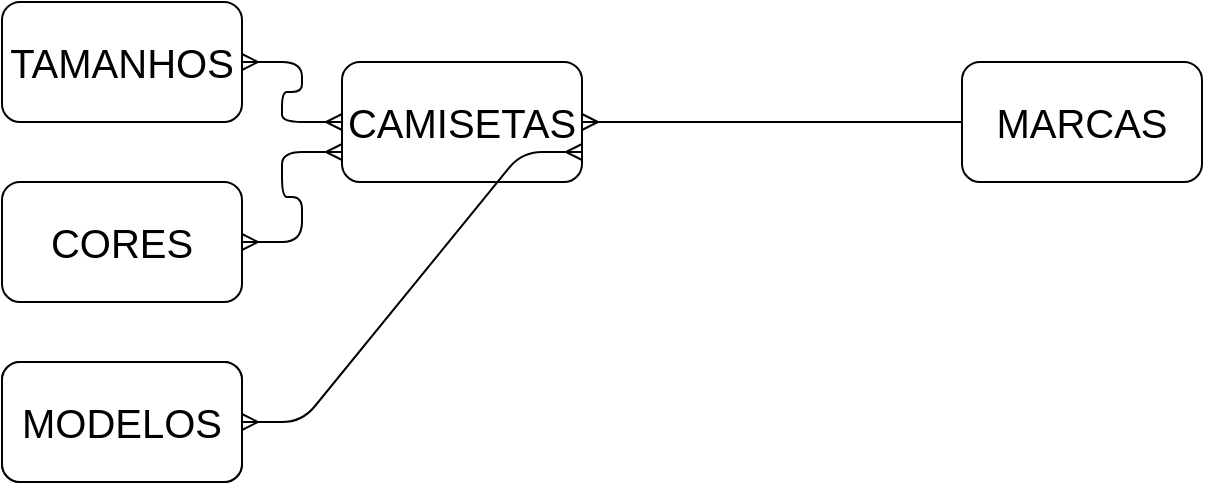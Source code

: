 <mxfile version="10.9.5" type="device"><diagram id="anFtOPGBEB8hl0-l1jyH" name="CONCEITUAL"><mxGraphModel dx="1916" dy="1908" grid="1" gridSize="10" guides="1" tooltips="1" connect="1" arrows="1" fold="1" page="1" pageScale="1" pageWidth="827" pageHeight="1169" math="0" shadow="0"><root><mxCell id="0"/><mxCell id="1" parent="0"/><mxCell id="H0kqvzPk51Vsx1iDn0Ze-1" value="" style="rounded=1;whiteSpace=wrap;html=1;" parent="1" vertex="1"><mxGeometry x="140" y="-390" width="120" height="60" as="geometry"/></mxCell><mxCell id="H0kqvzPk51Vsx1iDn0Ze-2" value="CAMISETAS" style="text;html=1;strokeColor=none;fillColor=none;align=center;verticalAlign=middle;whiteSpace=wrap;rounded=0;fontSize=20;" parent="1" vertex="1"><mxGeometry x="140" y="-390" width="120" height="60" as="geometry"/></mxCell><mxCell id="H0kqvzPk51Vsx1iDn0Ze-3" value="" style="rounded=1;whiteSpace=wrap;html=1;fontSize=20;" parent="1" vertex="1"><mxGeometry x="450" y="-390" width="120" height="60" as="geometry"/></mxCell><mxCell id="H0kqvzPk51Vsx1iDn0Ze-4" value="MARCAS" style="text;html=1;strokeColor=none;fillColor=none;align=center;verticalAlign=middle;whiteSpace=wrap;rounded=0;fontSize=20;" parent="1" vertex="1"><mxGeometry x="450" y="-390" width="120" height="60" as="geometry"/></mxCell><mxCell id="H0kqvzPk51Vsx1iDn0Ze-5" value="CORES" style="rounded=1;whiteSpace=wrap;html=1;fontSize=20;" parent="1" vertex="1"><mxGeometry x="-30" y="-330" width="120" height="60" as="geometry"/></mxCell><mxCell id="H0kqvzPk51Vsx1iDn0Ze-7" value="TAMANHOS" style="rounded=1;whiteSpace=wrap;html=1;fontSize=20;" parent="1" vertex="1"><mxGeometry x="-30" y="-420" width="120" height="60" as="geometry"/></mxCell><mxCell id="H0kqvzPk51Vsx1iDn0Ze-8" value="" style="edgeStyle=entityRelationEdgeStyle;fontSize=12;html=1;endArrow=ERmany;" parent="1" source="H0kqvzPk51Vsx1iDn0Ze-4" target="H0kqvzPk51Vsx1iDn0Ze-2" edge="1"><mxGeometry width="100" height="100" relative="1" as="geometry"><mxPoint x="140" as="sourcePoint"/><mxPoint x="240" y="-100" as="targetPoint"/></mxGeometry></mxCell><mxCell id="H0kqvzPk51Vsx1iDn0Ze-9" value="" style="edgeStyle=entityRelationEdgeStyle;fontSize=12;html=1;endArrow=ERmany;startArrow=ERmany;entryX=0;entryY=0.5;entryDx=0;entryDy=0;exitX=1;exitY=0.5;exitDx=0;exitDy=0;" parent="1" source="H0kqvzPk51Vsx1iDn0Ze-7" target="H0kqvzPk51Vsx1iDn0Ze-2" edge="1"><mxGeometry width="100" height="100" relative="1" as="geometry"><mxPoint x="-30" y="-120" as="sourcePoint"/><mxPoint x="70" y="-220" as="targetPoint"/></mxGeometry></mxCell><mxCell id="H0kqvzPk51Vsx1iDn0Ze-12" value="" style="edgeStyle=entityRelationEdgeStyle;fontSize=12;html=1;endArrow=ERmany;startArrow=ERmany;entryX=0;entryY=0.75;entryDx=0;entryDy=0;exitX=1;exitY=0.5;exitDx=0;exitDy=0;" parent="1" source="H0kqvzPk51Vsx1iDn0Ze-5" target="H0kqvzPk51Vsx1iDn0Ze-2" edge="1"><mxGeometry width="100" height="100" relative="1" as="geometry"><mxPoint x="-30" y="-40" as="sourcePoint"/><mxPoint x="70" y="-140" as="targetPoint"/></mxGeometry></mxCell><mxCell id="H0kqvzPk51Vsx1iDn0Ze-14" value="" style="rounded=1;whiteSpace=wrap;html=1;fontSize=20;" parent="1" vertex="1"><mxGeometry x="-30" y="-240" width="120" height="60" as="geometry"/></mxCell><mxCell id="H0kqvzPk51Vsx1iDn0Ze-15" value="MODELOS" style="rounded=1;whiteSpace=wrap;html=1;fontSize=20;" parent="1" vertex="1"><mxGeometry x="-30" y="-240" width="120" height="60" as="geometry"/></mxCell><mxCell id="H0kqvzPk51Vsx1iDn0Ze-16" value="" style="edgeStyle=entityRelationEdgeStyle;fontSize=12;html=1;endArrow=ERmany;startArrow=ERmany;exitX=1;exitY=0.75;exitDx=0;exitDy=0;" parent="1" source="H0kqvzPk51Vsx1iDn0Ze-2" target="H0kqvzPk51Vsx1iDn0Ze-15" edge="1"><mxGeometry width="100" height="100" relative="1" as="geometry"><mxPoint x="-30" y="-60" as="sourcePoint"/><mxPoint x="290" y="-153" as="targetPoint"/></mxGeometry></mxCell></root></mxGraphModel></diagram><diagram id="MLRZ9En1aPTzZXsuSNQW" name="LÓGICO"><mxGraphModel dx="926" dy="628" grid="1" gridSize="10" guides="1" tooltips="1" connect="1" arrows="1" fold="1" page="1" pageScale="1" pageWidth="827" pageHeight="1169" math="0" shadow="0"><root><mxCell id="xiapXRa2pnl5oZrHlxv9-0"/><mxCell id="xiapXRa2pnl5oZrHlxv9-1" parent="xiapXRa2pnl5oZrHlxv9-0"/><mxCell id="xiapXRa2pnl5oZrHlxv9-2" value="Marcas" style="swimlane;fontStyle=0;childLayout=stackLayout;horizontal=1;startSize=26;fillColor=#e0e0e0;horizontalStack=0;resizeParent=1;resizeParentMax=0;resizeLast=0;collapsible=1;marginBottom=0;swimlaneFillColor=#ffffff;align=center;fontSize=14;" vertex="1" parent="xiapXRa2pnl5oZrHlxv9-1"><mxGeometry x="128" y="70" width="160" height="86" as="geometry"/></mxCell><mxCell id="xiapXRa2pnl5oZrHlxv9-3" value="IdMarca: Int" style="shape=partialRectangle;top=0;left=0;right=0;bottom=0;align=left;verticalAlign=middle;fillColor=none;spacingLeft=60;spacingRight=4;overflow=hidden;rotatable=0;points=[[0,0.5],[1,0.5]];portConstraint=eastwest;dropTarget=0;fontStyle=5;fontSize=12;" vertex="1" parent="xiapXRa2pnl5oZrHlxv9-2"><mxGeometry y="26" width="160" height="30" as="geometry"/></mxCell><mxCell id="xiapXRa2pnl5oZrHlxv9-4" value="PK" style="shape=partialRectangle;fontStyle=1;top=0;left=0;bottom=0;fillColor=none;align=left;verticalAlign=middle;spacingLeft=4;spacingRight=4;overflow=hidden;rotatable=0;points=[];portConstraint=eastwest;part=1;fontSize=12;" vertex="1" connectable="0" parent="xiapXRa2pnl5oZrHlxv9-3"><mxGeometry width="56" height="30" as="geometry"/></mxCell><mxCell id="xiapXRa2pnl5oZrHlxv9-5" value="Marca: String" style="shape=partialRectangle;top=0;left=0;right=0;bottom=1;align=left;verticalAlign=middle;fillColor=none;spacingLeft=60;spacingRight=4;overflow=hidden;rotatable=0;points=[[0,0.5],[1,0.5]];portConstraint=eastwest;dropTarget=0;fontStyle=5;fontSize=12;" vertex="1" parent="xiapXRa2pnl5oZrHlxv9-2"><mxGeometry y="56" width="160" height="30" as="geometry"/></mxCell><mxCell id="xiapXRa2pnl5oZrHlxv9-6" value="PK" style="shape=partialRectangle;fontStyle=1;top=0;left=0;bottom=0;fillColor=none;align=left;verticalAlign=middle;spacingLeft=4;spacingRight=4;overflow=hidden;rotatable=0;points=[];portConstraint=eastwest;part=1;fontSize=12;" vertex="1" connectable="0" parent="xiapXRa2pnl5oZrHlxv9-5"><mxGeometry width="56" height="30" as="geometry"/></mxCell><mxCell id="xiapXRa2pnl5oZrHlxv9-9" value="Tamanhos" style="swimlane;fontStyle=0;childLayout=stackLayout;horizontal=1;startSize=26;fillColor=#e0e0e0;horizontalStack=0;resizeParent=1;resizeParentMax=0;resizeLast=0;collapsible=1;marginBottom=0;swimlaneFillColor=#ffffff;align=center;fontSize=14;" vertex="1" parent="xiapXRa2pnl5oZrHlxv9-1"><mxGeometry x="370" y="70" width="160" height="86" as="geometry"/></mxCell><mxCell id="xiapXRa2pnl5oZrHlxv9-10" value="IdTamanho: Int" style="shape=partialRectangle;top=0;left=0;right=0;bottom=0;align=left;verticalAlign=middle;fillColor=none;spacingLeft=60;spacingRight=4;overflow=hidden;rotatable=0;points=[[0,0.5],[1,0.5]];portConstraint=eastwest;dropTarget=0;fontStyle=5;fontSize=12;" vertex="1" parent="xiapXRa2pnl5oZrHlxv9-9"><mxGeometry y="26" width="160" height="30" as="geometry"/></mxCell><mxCell id="xiapXRa2pnl5oZrHlxv9-11" value="PK" style="shape=partialRectangle;fontStyle=1;top=0;left=0;bottom=0;fillColor=none;align=left;verticalAlign=middle;spacingLeft=4;spacingRight=4;overflow=hidden;rotatable=0;points=[];portConstraint=eastwest;part=1;fontSize=12;" vertex="1" connectable="0" parent="xiapXRa2pnl5oZrHlxv9-10"><mxGeometry width="56" height="30" as="geometry"/></mxCell><mxCell id="xiapXRa2pnl5oZrHlxv9-12" value="Tamanho: String" style="shape=partialRectangle;top=0;left=0;right=0;bottom=1;align=left;verticalAlign=middle;fillColor=none;spacingLeft=60;spacingRight=4;overflow=hidden;rotatable=0;points=[[0,0.5],[1,0.5]];portConstraint=eastwest;dropTarget=0;fontStyle=5;fontSize=12;" vertex="1" parent="xiapXRa2pnl5oZrHlxv9-9"><mxGeometry y="56" width="160" height="30" as="geometry"/></mxCell><mxCell id="xiapXRa2pnl5oZrHlxv9-13" value="PK" style="shape=partialRectangle;fontStyle=1;top=0;left=0;bottom=0;fillColor=none;align=left;verticalAlign=middle;spacingLeft=4;spacingRight=4;overflow=hidden;rotatable=0;points=[];portConstraint=eastwest;part=1;fontSize=12;" vertex="1" connectable="0" parent="xiapXRa2pnl5oZrHlxv9-12"><mxGeometry width="56" height="30" as="geometry"/></mxCell><mxCell id="xiapXRa2pnl5oZrHlxv9-16" value="Cores" style="swimlane;fontStyle=0;childLayout=stackLayout;horizontal=1;startSize=26;fillColor=#e0e0e0;horizontalStack=0;resizeParent=1;resizeParentMax=0;resizeLast=0;collapsible=1;marginBottom=0;swimlaneFillColor=#ffffff;align=center;fontSize=14;" vertex="1" parent="xiapXRa2pnl5oZrHlxv9-1"><mxGeometry x="128" y="190" width="160" height="86" as="geometry"/></mxCell><mxCell id="xiapXRa2pnl5oZrHlxv9-17" value="IdCor: Int" style="shape=partialRectangle;top=0;left=0;right=0;bottom=0;align=left;verticalAlign=middle;fillColor=none;spacingLeft=60;spacingRight=4;overflow=hidden;rotatable=0;points=[[0,0.5],[1,0.5]];portConstraint=eastwest;dropTarget=0;fontStyle=5;fontSize=12;" vertex="1" parent="xiapXRa2pnl5oZrHlxv9-16"><mxGeometry y="26" width="160" height="30" as="geometry"/></mxCell><mxCell id="xiapXRa2pnl5oZrHlxv9-18" value="PK" style="shape=partialRectangle;fontStyle=1;top=0;left=0;bottom=0;fillColor=none;align=left;verticalAlign=middle;spacingLeft=4;spacingRight=4;overflow=hidden;rotatable=0;points=[];portConstraint=eastwest;part=1;fontSize=12;" vertex="1" connectable="0" parent="xiapXRa2pnl5oZrHlxv9-17"><mxGeometry width="56" height="30" as="geometry"/></mxCell><mxCell id="xiapXRa2pnl5oZrHlxv9-19" value="Cor: String" style="shape=partialRectangle;top=0;left=0;right=0;bottom=1;align=left;verticalAlign=middle;fillColor=none;spacingLeft=60;spacingRight=4;overflow=hidden;rotatable=0;points=[[0,0.5],[1,0.5]];portConstraint=eastwest;dropTarget=0;fontStyle=5;fontSize=12;" vertex="1" parent="xiapXRa2pnl5oZrHlxv9-16"><mxGeometry y="56" width="160" height="30" as="geometry"/></mxCell><mxCell id="xiapXRa2pnl5oZrHlxv9-20" value="PK" style="shape=partialRectangle;fontStyle=1;top=0;left=0;bottom=0;fillColor=none;align=left;verticalAlign=middle;spacingLeft=4;spacingRight=4;overflow=hidden;rotatable=0;points=[];portConstraint=eastwest;part=1;fontSize=12;" vertex="1" connectable="0" parent="xiapXRa2pnl5oZrHlxv9-19"><mxGeometry width="56" height="30" as="geometry"/></mxCell><mxCell id="xiapXRa2pnl5oZrHlxv9-28" value="Camisa_Cor" style="swimlane;fontStyle=0;childLayout=stackLayout;horizontal=1;startSize=26;fillColor=#e0e0e0;horizontalStack=0;resizeParent=1;resizeParentMax=0;resizeLast=0;collapsible=1;marginBottom=0;swimlaneFillColor=#ffffff;align=center;fontSize=14;" vertex="1" parent="xiapXRa2pnl5oZrHlxv9-1"><mxGeometry x="128" y="336" width="160" height="86" as="geometry"/></mxCell><mxCell id="xiapXRa2pnl5oZrHlxv9-29" value="IdCor: Int" style="shape=partialRectangle;top=0;left=0;right=0;bottom=0;align=left;verticalAlign=middle;fillColor=none;spacingLeft=60;spacingRight=4;overflow=hidden;rotatable=0;points=[[0,0.5],[1,0.5]];portConstraint=eastwest;dropTarget=0;fontStyle=5;fontSize=12;" vertex="1" parent="xiapXRa2pnl5oZrHlxv9-28"><mxGeometry y="26" width="160" height="30" as="geometry"/></mxCell><mxCell id="xiapXRa2pnl5oZrHlxv9-30" value="FK" style="shape=partialRectangle;fontStyle=1;top=0;left=0;bottom=0;fillColor=none;align=left;verticalAlign=middle;spacingLeft=4;spacingRight=4;overflow=hidden;rotatable=0;points=[];portConstraint=eastwest;part=1;fontSize=12;" vertex="1" connectable="0" parent="xiapXRa2pnl5oZrHlxv9-29"><mxGeometry width="56" height="30" as="geometry"/></mxCell><mxCell id="xiapXRa2pnl5oZrHlxv9-31" value="IdCamisa: Int" style="shape=partialRectangle;top=0;left=0;right=0;bottom=1;align=left;verticalAlign=middle;fillColor=none;spacingLeft=60;spacingRight=4;overflow=hidden;rotatable=0;points=[[0,0.5],[1,0.5]];portConstraint=eastwest;dropTarget=0;fontStyle=5;fontSize=12;" vertex="1" parent="xiapXRa2pnl5oZrHlxv9-28"><mxGeometry y="56" width="160" height="30" as="geometry"/></mxCell><mxCell id="xiapXRa2pnl5oZrHlxv9-32" value="FK" style="shape=partialRectangle;fontStyle=1;top=0;left=0;bottom=0;fillColor=none;align=left;verticalAlign=middle;spacingLeft=4;spacingRight=4;overflow=hidden;rotatable=0;points=[];portConstraint=eastwest;part=1;fontSize=12;" vertex="1" connectable="0" parent="xiapXRa2pnl5oZrHlxv9-31"><mxGeometry width="56" height="30" as="geometry"/></mxCell><mxCell id="xiapXRa2pnl5oZrHlxv9-35" value="Camisa_Tamanho" style="swimlane;fontStyle=0;childLayout=stackLayout;horizontal=1;startSize=26;fillColor=#e0e0e0;horizontalStack=0;resizeParent=1;resizeParentMax=0;resizeLast=0;collapsible=1;marginBottom=0;swimlaneFillColor=#ffffff;align=center;fontSize=14;" vertex="1" parent="xiapXRa2pnl5oZrHlxv9-1"><mxGeometry x="346" y="334" width="160" height="86" as="geometry"/></mxCell><mxCell id="xiapXRa2pnl5oZrHlxv9-36" value="IdTamanho" style="shape=partialRectangle;top=0;left=0;right=0;bottom=0;align=left;verticalAlign=middle;fillColor=none;spacingLeft=60;spacingRight=4;overflow=hidden;rotatable=0;points=[[0,0.5],[1,0.5]];portConstraint=eastwest;dropTarget=0;fontStyle=5;fontSize=12;" vertex="1" parent="xiapXRa2pnl5oZrHlxv9-35"><mxGeometry y="26" width="160" height="30" as="geometry"/></mxCell><mxCell id="xiapXRa2pnl5oZrHlxv9-37" value="FK" style="shape=partialRectangle;fontStyle=1;top=0;left=0;bottom=0;fillColor=none;align=left;verticalAlign=middle;spacingLeft=4;spacingRight=4;overflow=hidden;rotatable=0;points=[];portConstraint=eastwest;part=1;fontSize=12;" vertex="1" connectable="0" parent="xiapXRa2pnl5oZrHlxv9-36"><mxGeometry width="56" height="30" as="geometry"/></mxCell><mxCell id="xiapXRa2pnl5oZrHlxv9-38" value="IdCamisa: Int" style="shape=partialRectangle;top=0;left=0;right=0;bottom=1;align=left;verticalAlign=middle;fillColor=none;spacingLeft=60;spacingRight=4;overflow=hidden;rotatable=0;points=[[0,0.5],[1,0.5]];portConstraint=eastwest;dropTarget=0;fontStyle=5;fontSize=12;" vertex="1" parent="xiapXRa2pnl5oZrHlxv9-35"><mxGeometry y="56" width="160" height="30" as="geometry"/></mxCell><mxCell id="xiapXRa2pnl5oZrHlxv9-39" value="FK" style="shape=partialRectangle;fontStyle=1;top=0;left=0;bottom=0;fillColor=none;align=left;verticalAlign=middle;spacingLeft=4;spacingRight=4;overflow=hidden;rotatable=0;points=[];portConstraint=eastwest;part=1;fontSize=12;" vertex="1" connectable="0" parent="xiapXRa2pnl5oZrHlxv9-38"><mxGeometry width="56" height="30" as="geometry"/></mxCell><mxCell id="xiapXRa2pnl5oZrHlxv9-51" value="Camisas" style="swimlane;fontStyle=0;childLayout=stackLayout;horizontal=1;startSize=26;fillColor=#e0e0e0;horizontalStack=0;resizeParent=1;resizeParentMax=0;resizeLast=0;collapsible=1;marginBottom=0;swimlaneFillColor=#ffffff;align=center;fontSize=14;" vertex="1" parent="xiapXRa2pnl5oZrHlxv9-1"><mxGeometry x="550" y="175" width="160" height="112" as="geometry"/></mxCell><mxCell id="xiapXRa2pnl5oZrHlxv9-52" value="IdCamisa: Int" style="shape=partialRectangle;top=0;left=0;right=0;bottom=0;align=left;verticalAlign=middle;fillColor=none;spacingLeft=60;spacingRight=4;overflow=hidden;rotatable=0;points=[[0,0.5],[1,0.5]];portConstraint=eastwest;dropTarget=0;fontStyle=5;fontSize=12;" vertex="1" parent="xiapXRa2pnl5oZrHlxv9-51"><mxGeometry y="26" width="160" height="30" as="geometry"/></mxCell><mxCell id="xiapXRa2pnl5oZrHlxv9-53" value="PK" style="shape=partialRectangle;fontStyle=1;top=0;left=0;bottom=0;fillColor=none;align=left;verticalAlign=middle;spacingLeft=4;spacingRight=4;overflow=hidden;rotatable=0;points=[];portConstraint=eastwest;part=1;fontSize=12;" vertex="1" connectable="0" parent="xiapXRa2pnl5oZrHlxv9-52"><mxGeometry width="56" height="30" as="geometry"/></mxCell><mxCell id="xiapXRa2pnl5oZrHlxv9-54" value="IdMarca: Int" style="shape=partialRectangle;top=0;left=0;right=0;bottom=1;align=left;verticalAlign=middle;fillColor=none;spacingLeft=60;spacingRight=4;overflow=hidden;rotatable=0;points=[[0,0.5],[1,0.5]];portConstraint=eastwest;dropTarget=0;fontStyle=5;fontSize=12;" vertex="1" parent="xiapXRa2pnl5oZrHlxv9-51"><mxGeometry y="56" width="160" height="30" as="geometry"/></mxCell><mxCell id="xiapXRa2pnl5oZrHlxv9-55" value="FK" style="shape=partialRectangle;fontStyle=1;top=0;left=0;bottom=0;fillColor=none;align=left;verticalAlign=middle;spacingLeft=4;spacingRight=4;overflow=hidden;rotatable=0;points=[];portConstraint=eastwest;part=1;fontSize=12;" vertex="1" connectable="0" parent="xiapXRa2pnl5oZrHlxv9-54"><mxGeometry width="56" height="30" as="geometry"/></mxCell><mxCell id="xiapXRa2pnl5oZrHlxv9-56" value="IdModelo" style="shape=partialRectangle;top=0;left=0;right=0;bottom=0;align=left;verticalAlign=top;fillColor=none;spacingLeft=60;spacingRight=4;overflow=hidden;rotatable=0;points=[[0,0.5],[1,0.5]];portConstraint=eastwest;dropTarget=0;fontSize=12;" vertex="1" parent="xiapXRa2pnl5oZrHlxv9-51"><mxGeometry y="86" width="160" height="26" as="geometry"/></mxCell><mxCell id="xiapXRa2pnl5oZrHlxv9-57" value="FK" style="shape=partialRectangle;top=0;left=0;bottom=0;fillColor=none;align=left;verticalAlign=top;spacingLeft=4;spacingRight=4;overflow=hidden;rotatable=0;points=[];portConstraint=eastwest;part=1;fontSize=12;" vertex="1" connectable="0" parent="xiapXRa2pnl5oZrHlxv9-56"><mxGeometry width="56" height="26" as="geometry"/></mxCell><mxCell id="xiapXRa2pnl5oZrHlxv9-58" value="Modelos" style="swimlane;fontStyle=0;childLayout=stackLayout;horizontal=1;startSize=26;fillColor=#e0e0e0;horizontalStack=0;resizeParent=1;resizeParentMax=0;resizeLast=0;collapsible=1;marginBottom=0;swimlaneFillColor=#ffffff;align=center;fontSize=14;" vertex="1" parent="xiapXRa2pnl5oZrHlxv9-1"><mxGeometry x="578" y="407" width="160" height="86" as="geometry"/></mxCell><mxCell id="xiapXRa2pnl5oZrHlxv9-59" value="IdModelo: Int" style="shape=partialRectangle;top=0;left=0;right=0;bottom=0;align=left;verticalAlign=middle;fillColor=none;spacingLeft=60;spacingRight=4;overflow=hidden;rotatable=0;points=[[0,0.5],[1,0.5]];portConstraint=eastwest;dropTarget=0;fontStyle=5;fontSize=12;" vertex="1" parent="xiapXRa2pnl5oZrHlxv9-58"><mxGeometry y="26" width="160" height="30" as="geometry"/></mxCell><mxCell id="xiapXRa2pnl5oZrHlxv9-60" value="PK" style="shape=partialRectangle;fontStyle=1;top=0;left=0;bottom=0;fillColor=none;align=left;verticalAlign=middle;spacingLeft=4;spacingRight=4;overflow=hidden;rotatable=0;points=[];portConstraint=eastwest;part=1;fontSize=12;" vertex="1" connectable="0" parent="xiapXRa2pnl5oZrHlxv9-59"><mxGeometry width="56" height="30" as="geometry"/></mxCell><mxCell id="xiapXRa2pnl5oZrHlxv9-61" value="Modelo: String" style="shape=partialRectangle;top=0;left=0;right=0;bottom=1;align=left;verticalAlign=middle;fillColor=none;spacingLeft=60;spacingRight=4;overflow=hidden;rotatable=0;points=[[0,0.5],[1,0.5]];portConstraint=eastwest;dropTarget=0;fontStyle=5;fontSize=12;" vertex="1" parent="xiapXRa2pnl5oZrHlxv9-58"><mxGeometry y="56" width="160" height="30" as="geometry"/></mxCell><mxCell id="xiapXRa2pnl5oZrHlxv9-62" value="PK" style="shape=partialRectangle;fontStyle=1;top=0;left=0;bottom=0;fillColor=none;align=left;verticalAlign=middle;spacingLeft=4;spacingRight=4;overflow=hidden;rotatable=0;points=[];portConstraint=eastwest;part=1;fontSize=12;" vertex="1" connectable="0" parent="xiapXRa2pnl5oZrHlxv9-61"><mxGeometry width="56" height="30" as="geometry"/></mxCell></root></mxGraphModel></diagram></mxfile>